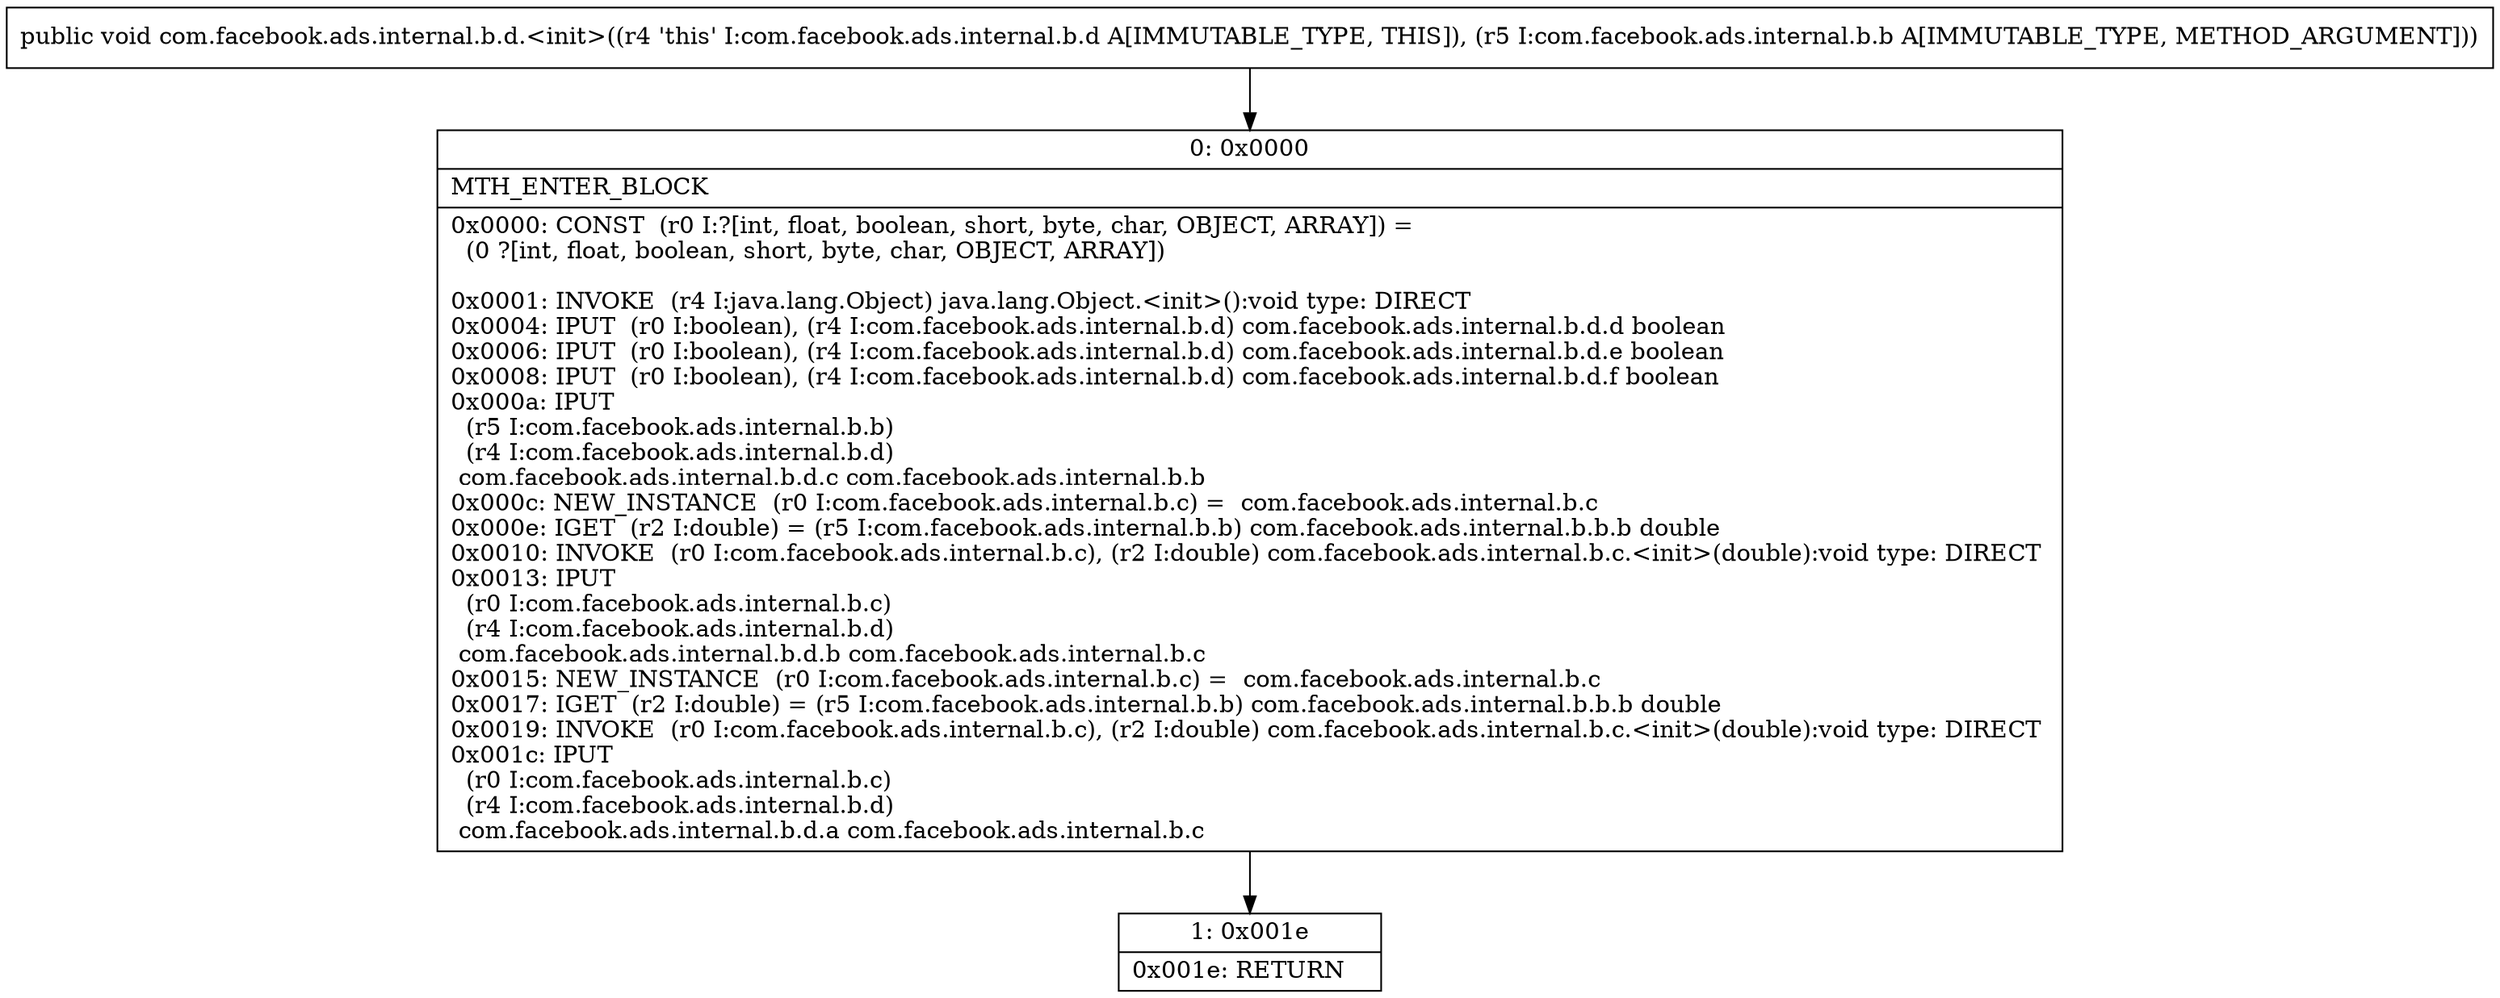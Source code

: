 digraph "CFG forcom.facebook.ads.internal.b.d.\<init\>(Lcom\/facebook\/ads\/internal\/b\/b;)V" {
Node_0 [shape=record,label="{0\:\ 0x0000|MTH_ENTER_BLOCK\l|0x0000: CONST  (r0 I:?[int, float, boolean, short, byte, char, OBJECT, ARRAY]) = \l  (0 ?[int, float, boolean, short, byte, char, OBJECT, ARRAY])\l \l0x0001: INVOKE  (r4 I:java.lang.Object) java.lang.Object.\<init\>():void type: DIRECT \l0x0004: IPUT  (r0 I:boolean), (r4 I:com.facebook.ads.internal.b.d) com.facebook.ads.internal.b.d.d boolean \l0x0006: IPUT  (r0 I:boolean), (r4 I:com.facebook.ads.internal.b.d) com.facebook.ads.internal.b.d.e boolean \l0x0008: IPUT  (r0 I:boolean), (r4 I:com.facebook.ads.internal.b.d) com.facebook.ads.internal.b.d.f boolean \l0x000a: IPUT  \l  (r5 I:com.facebook.ads.internal.b.b)\l  (r4 I:com.facebook.ads.internal.b.d)\l com.facebook.ads.internal.b.d.c com.facebook.ads.internal.b.b \l0x000c: NEW_INSTANCE  (r0 I:com.facebook.ads.internal.b.c) =  com.facebook.ads.internal.b.c \l0x000e: IGET  (r2 I:double) = (r5 I:com.facebook.ads.internal.b.b) com.facebook.ads.internal.b.b.b double \l0x0010: INVOKE  (r0 I:com.facebook.ads.internal.b.c), (r2 I:double) com.facebook.ads.internal.b.c.\<init\>(double):void type: DIRECT \l0x0013: IPUT  \l  (r0 I:com.facebook.ads.internal.b.c)\l  (r4 I:com.facebook.ads.internal.b.d)\l com.facebook.ads.internal.b.d.b com.facebook.ads.internal.b.c \l0x0015: NEW_INSTANCE  (r0 I:com.facebook.ads.internal.b.c) =  com.facebook.ads.internal.b.c \l0x0017: IGET  (r2 I:double) = (r5 I:com.facebook.ads.internal.b.b) com.facebook.ads.internal.b.b.b double \l0x0019: INVOKE  (r0 I:com.facebook.ads.internal.b.c), (r2 I:double) com.facebook.ads.internal.b.c.\<init\>(double):void type: DIRECT \l0x001c: IPUT  \l  (r0 I:com.facebook.ads.internal.b.c)\l  (r4 I:com.facebook.ads.internal.b.d)\l com.facebook.ads.internal.b.d.a com.facebook.ads.internal.b.c \l}"];
Node_1 [shape=record,label="{1\:\ 0x001e|0x001e: RETURN   \l}"];
MethodNode[shape=record,label="{public void com.facebook.ads.internal.b.d.\<init\>((r4 'this' I:com.facebook.ads.internal.b.d A[IMMUTABLE_TYPE, THIS]), (r5 I:com.facebook.ads.internal.b.b A[IMMUTABLE_TYPE, METHOD_ARGUMENT])) }"];
MethodNode -> Node_0;
Node_0 -> Node_1;
}

